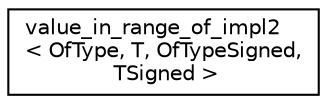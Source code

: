 digraph "Graphical Class Hierarchy"
{
 // LATEX_PDF_SIZE
  edge [fontname="Helvetica",fontsize="10",labelfontname="Helvetica",labelfontsize="10"];
  node [fontname="Helvetica",fontsize="10",shape=record];
  rankdir="LR";
  Node0 [label="value_in_range_of_impl2\l\< OfType, T, OfTypeSigned,\l TSigned \>",height=0.2,width=0.4,color="black", fillcolor="white", style="filled",URL="$structdetail_1_1value__in__range__of__impl2.html",tooltip=" "];
}
